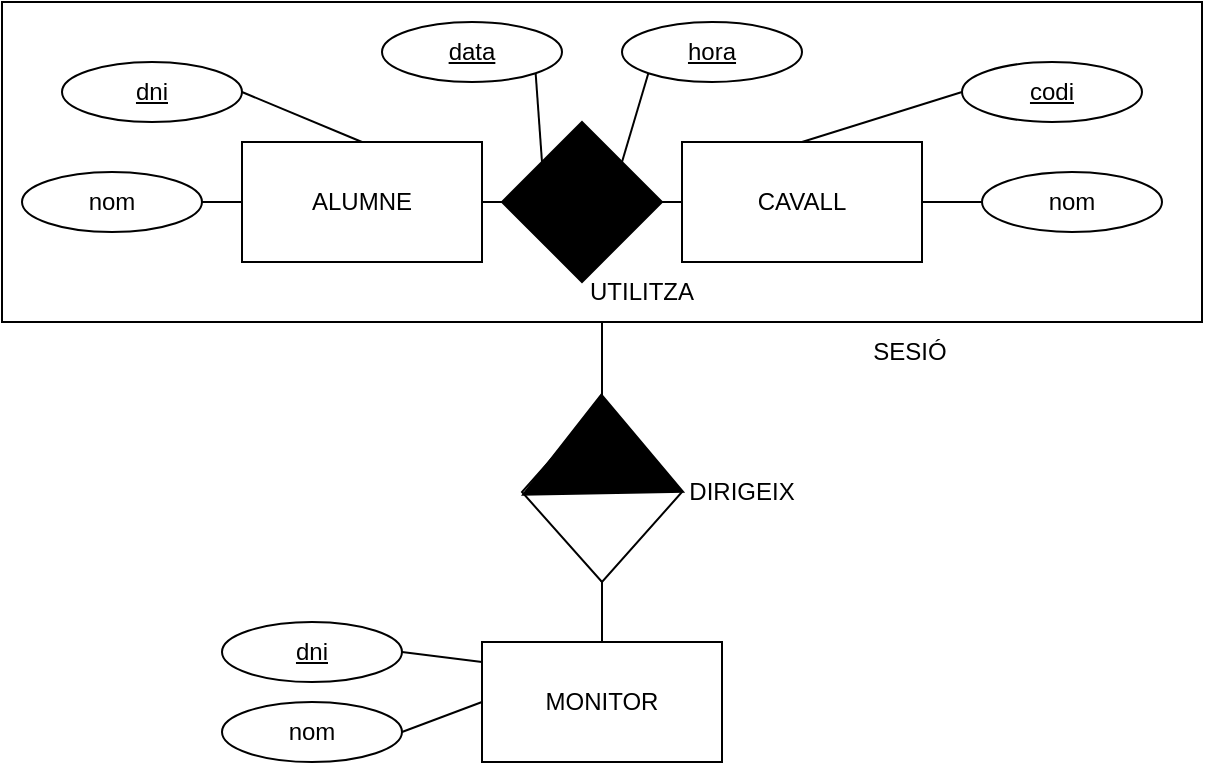 <mxfile version="20.6.2" type="device"><diagram id="K0WnLJJ1z9WgXuDSiPFH" name="Página-1"><mxGraphModel dx="1595" dy="542" grid="1" gridSize="10" guides="1" tooltips="1" connect="1" arrows="1" fold="1" page="1" pageScale="1" pageWidth="827" pageHeight="1169" math="0" shadow="0"><root><mxCell id="0"/><mxCell id="1" parent="0"/><mxCell id="tJhNox9l6Eh3YXE6i3Fy-67" value="" style="rounded=0;whiteSpace=wrap;html=1;fillColor=#FFFFFF;" parent="1" vertex="1"><mxGeometry x="-10" y="100" width="600" height="160" as="geometry"/></mxCell><mxCell id="tJhNox9l6Eh3YXE6i3Fy-64" value="ALUMNE" style="rounded=0;whiteSpace=wrap;html=1;fillColor=#FFFFFF;" parent="1" vertex="1"><mxGeometry x="110" y="170" width="120" height="60" as="geometry"/></mxCell><mxCell id="tJhNox9l6Eh3YXE6i3Fy-65" value="CAVALL" style="rounded=0;whiteSpace=wrap;html=1;fillColor=#FFFFFF;" parent="1" vertex="1"><mxGeometry x="330" y="170" width="120" height="60" as="geometry"/></mxCell><mxCell id="tJhNox9l6Eh3YXE6i3Fy-68" value="" style="endArrow=none;html=1;rounded=0;entryX=0;entryY=0.5;entryDx=0;entryDy=0;exitX=1;exitY=0.5;exitDx=0;exitDy=0;startArrow=none;" parent="1" source="tJhNox9l6Eh3YXE6i3Fy-70" target="tJhNox9l6Eh3YXE6i3Fy-65" edge="1"><mxGeometry width="50" height="50" relative="1" as="geometry"><mxPoint x="170" y="250" as="sourcePoint"/><mxPoint x="220" y="200" as="targetPoint"/></mxGeometry></mxCell><mxCell id="tJhNox9l6Eh3YXE6i3Fy-70" value="" style="rhombus;whiteSpace=wrap;html=1;fillColor=#000000;" parent="1" vertex="1"><mxGeometry x="240" y="160" width="80" height="80" as="geometry"/></mxCell><mxCell id="tJhNox9l6Eh3YXE6i3Fy-71" value="" style="endArrow=none;html=1;rounded=0;entryX=0;entryY=0.5;entryDx=0;entryDy=0;exitX=1;exitY=0.5;exitDx=0;exitDy=0;" parent="1" source="tJhNox9l6Eh3YXE6i3Fy-64" target="tJhNox9l6Eh3YXE6i3Fy-70" edge="1"><mxGeometry width="50" height="50" relative="1" as="geometry"><mxPoint x="230" y="200" as="sourcePoint"/><mxPoint x="330" y="200" as="targetPoint"/></mxGeometry></mxCell><mxCell id="tJhNox9l6Eh3YXE6i3Fy-72" value="" style="endArrow=none;html=1;rounded=0;exitX=0.5;exitY=1;exitDx=0;exitDy=0;startArrow=none;" parent="1" source="tJhNox9l6Eh3YXE6i3Fy-73" edge="1"><mxGeometry width="50" height="50" relative="1" as="geometry"><mxPoint x="170" y="250" as="sourcePoint"/><mxPoint x="275" y="360" as="targetPoint"/></mxGeometry></mxCell><mxCell id="tJhNox9l6Eh3YXE6i3Fy-73" value="" style="rhombus;whiteSpace=wrap;html=1;fillColor=#FFFFFF;" parent="1" vertex="1"><mxGeometry x="250" y="300" width="80" height="90" as="geometry"/></mxCell><mxCell id="tJhNox9l6Eh3YXE6i3Fy-74" value="" style="endArrow=none;html=1;rounded=0;exitX=0.5;exitY=1;exitDx=0;exitDy=0;" parent="1" source="tJhNox9l6Eh3YXE6i3Fy-67" target="tJhNox9l6Eh3YXE6i3Fy-73" edge="1"><mxGeometry width="50" height="50" relative="1" as="geometry"><mxPoint x="275" y="260" as="sourcePoint"/><mxPoint x="275" y="360" as="targetPoint"/></mxGeometry></mxCell><mxCell id="tJhNox9l6Eh3YXE6i3Fy-75" value="MONITOR" style="rounded=0;whiteSpace=wrap;html=1;fillColor=#FFFFFF;" parent="1" vertex="1"><mxGeometry x="230" y="420" width="120" height="60" as="geometry"/></mxCell><mxCell id="tJhNox9l6Eh3YXE6i3Fy-77" value="" style="triangle;whiteSpace=wrap;html=1;fillColor=#000000;rotation=-91;" parent="1" vertex="1"><mxGeometry x="265.41" y="280.94" width="49.39" height="80" as="geometry"/></mxCell><mxCell id="tJhNox9l6Eh3YXE6i3Fy-78" value="DIRIGEIX" style="text;html=1;strokeColor=none;fillColor=none;align=center;verticalAlign=middle;whiteSpace=wrap;rounded=0;" parent="1" vertex="1"><mxGeometry x="330" y="330" width="60" height="30" as="geometry"/></mxCell><mxCell id="tJhNox9l6Eh3YXE6i3Fy-79" value="SESIÓ" style="text;html=1;strokeColor=none;fillColor=none;align=center;verticalAlign=middle;whiteSpace=wrap;rounded=0;" parent="1" vertex="1"><mxGeometry x="414" y="260" width="60" height="30" as="geometry"/></mxCell><mxCell id="tJhNox9l6Eh3YXE6i3Fy-80" value="data" style="ellipse;whiteSpace=wrap;html=1;fillColor=#FFFFFF;fontStyle=4" parent="1" vertex="1"><mxGeometry x="180" y="110" width="90" height="30" as="geometry"/></mxCell><mxCell id="tJhNox9l6Eh3YXE6i3Fy-81" value="hora" style="ellipse;whiteSpace=wrap;html=1;fillColor=#FFFFFF;fontStyle=4" parent="1" vertex="1"><mxGeometry x="300" y="110" width="90" height="30" as="geometry"/></mxCell><mxCell id="tJhNox9l6Eh3YXE6i3Fy-82" value="" style="endArrow=none;html=1;rounded=0;entryX=1;entryY=1;entryDx=0;entryDy=0;exitX=0;exitY=0;exitDx=0;exitDy=0;" parent="1" source="tJhNox9l6Eh3YXE6i3Fy-70" target="tJhNox9l6Eh3YXE6i3Fy-80" edge="1"><mxGeometry width="50" height="50" relative="1" as="geometry"><mxPoint x="170" y="350" as="sourcePoint"/><mxPoint x="220" y="300" as="targetPoint"/></mxGeometry></mxCell><mxCell id="tJhNox9l6Eh3YXE6i3Fy-83" value="" style="endArrow=none;html=1;rounded=0;entryX=0;entryY=1;entryDx=0;entryDy=0;exitX=1;exitY=0;exitDx=0;exitDy=0;" parent="1" source="tJhNox9l6Eh3YXE6i3Fy-70" target="tJhNox9l6Eh3YXE6i3Fy-81" edge="1"><mxGeometry width="50" height="50" relative="1" as="geometry"><mxPoint x="170" y="350" as="sourcePoint"/><mxPoint x="220" y="300" as="targetPoint"/></mxGeometry></mxCell><mxCell id="tJhNox9l6Eh3YXE6i3Fy-84" value="" style="endArrow=none;html=1;rounded=0;exitX=0.5;exitY=0;exitDx=0;exitDy=0;entryX=0.5;entryY=1;entryDx=0;entryDy=0;" parent="1" source="tJhNox9l6Eh3YXE6i3Fy-75" target="tJhNox9l6Eh3YXE6i3Fy-73" edge="1"><mxGeometry width="50" height="50" relative="1" as="geometry"><mxPoint x="305" y="270" as="sourcePoint"/><mxPoint x="305" y="310" as="targetPoint"/></mxGeometry></mxCell><mxCell id="tJhNox9l6Eh3YXE6i3Fy-85" value="dni" style="ellipse;whiteSpace=wrap;html=1;fillColor=#FFFFFF;fontStyle=4" parent="1" vertex="1"><mxGeometry x="20" y="130" width="90" height="30" as="geometry"/></mxCell><mxCell id="tJhNox9l6Eh3YXE6i3Fy-86" value="codi" style="ellipse;whiteSpace=wrap;html=1;fillColor=#FFFFFF;fontStyle=4" parent="1" vertex="1"><mxGeometry x="470" y="130" width="90" height="30" as="geometry"/></mxCell><mxCell id="tJhNox9l6Eh3YXE6i3Fy-87" value="nom" style="ellipse;whiteSpace=wrap;html=1;fillColor=#FFFFFF;fontStyle=0" parent="1" vertex="1"><mxGeometry x="480" y="185" width="90" height="30" as="geometry"/></mxCell><mxCell id="tJhNox9l6Eh3YXE6i3Fy-88" value="nom" style="ellipse;whiteSpace=wrap;html=1;fillColor=#FFFFFF;fontStyle=0" parent="1" vertex="1"><mxGeometry y="185" width="90" height="30" as="geometry"/></mxCell><mxCell id="tJhNox9l6Eh3YXE6i3Fy-89" value="" style="endArrow=none;html=1;rounded=0;entryX=1;entryY=0.5;entryDx=0;entryDy=0;exitX=0.5;exitY=0;exitDx=0;exitDy=0;" parent="1" source="tJhNox9l6Eh3YXE6i3Fy-64" target="tJhNox9l6Eh3YXE6i3Fy-85" edge="1"><mxGeometry width="50" height="50" relative="1" as="geometry"><mxPoint x="270" y="190" as="sourcePoint"/><mxPoint x="266.82" y="145.607" as="targetPoint"/></mxGeometry></mxCell><mxCell id="tJhNox9l6Eh3YXE6i3Fy-90" value="" style="endArrow=none;html=1;rounded=0;entryX=0;entryY=0.5;entryDx=0;entryDy=0;exitX=0.5;exitY=0;exitDx=0;exitDy=0;" parent="1" source="tJhNox9l6Eh3YXE6i3Fy-65" target="tJhNox9l6Eh3YXE6i3Fy-86" edge="1"><mxGeometry width="50" height="50" relative="1" as="geometry"><mxPoint x="180" y="180" as="sourcePoint"/><mxPoint x="120" y="155" as="targetPoint"/></mxGeometry></mxCell><mxCell id="tJhNox9l6Eh3YXE6i3Fy-91" value="" style="endArrow=none;html=1;rounded=0;entryX=0;entryY=0.5;entryDx=0;entryDy=0;exitX=1;exitY=0.5;exitDx=0;exitDy=0;" parent="1" source="tJhNox9l6Eh3YXE6i3Fy-65" target="tJhNox9l6Eh3YXE6i3Fy-87" edge="1"><mxGeometry width="50" height="50" relative="1" as="geometry"><mxPoint x="400" y="180" as="sourcePoint"/><mxPoint x="480" y="155" as="targetPoint"/></mxGeometry></mxCell><mxCell id="tJhNox9l6Eh3YXE6i3Fy-92" value="" style="endArrow=none;html=1;rounded=0;entryX=1;entryY=0.5;entryDx=0;entryDy=0;exitX=0;exitY=0.5;exitDx=0;exitDy=0;" parent="1" source="tJhNox9l6Eh3YXE6i3Fy-64" target="tJhNox9l6Eh3YXE6i3Fy-88" edge="1"><mxGeometry width="50" height="50" relative="1" as="geometry"><mxPoint x="460" y="210" as="sourcePoint"/><mxPoint x="490" y="210" as="targetPoint"/></mxGeometry></mxCell><mxCell id="ANrCFZT1n4nLmPM1Ykeq-1" value="dni" style="ellipse;whiteSpace=wrap;html=1;fillColor=#FFFFFF;fontStyle=4" parent="1" vertex="1"><mxGeometry x="100" y="410" width="90" height="30" as="geometry"/></mxCell><mxCell id="ANrCFZT1n4nLmPM1Ykeq-2" value="nom" style="ellipse;whiteSpace=wrap;html=1;fillColor=#FFFFFF;fontStyle=0" parent="1" vertex="1"><mxGeometry x="100" y="450" width="90" height="30" as="geometry"/></mxCell><mxCell id="ANrCFZT1n4nLmPM1Ykeq-3" value="" style="endArrow=none;html=1;rounded=0;entryX=1;entryY=0.5;entryDx=0;entryDy=0;exitX=0.5;exitY=0;exitDx=0;exitDy=0;" parent="1" target="ANrCFZT1n4nLmPM1Ykeq-1" edge="1"><mxGeometry width="50" height="50" relative="1" as="geometry"><mxPoint x="230" y="430" as="sourcePoint"/><mxPoint x="326.82" y="405.607" as="targetPoint"/></mxGeometry></mxCell><mxCell id="ANrCFZT1n4nLmPM1Ykeq-4" value="" style="endArrow=none;html=1;rounded=0;entryX=1;entryY=0.5;entryDx=0;entryDy=0;exitX=0;exitY=0.5;exitDx=0;exitDy=0;" parent="1" source="tJhNox9l6Eh3YXE6i3Fy-75" target="ANrCFZT1n4nLmPM1Ykeq-2" edge="1"><mxGeometry width="50" height="50" relative="1" as="geometry"><mxPoint x="240" y="440" as="sourcePoint"/><mxPoint x="180" y="415" as="targetPoint"/></mxGeometry></mxCell><mxCell id="niNICD9sQ-NVH5R2XvDS-1" value="UTILITZA" style="text;html=1;strokeColor=none;fillColor=none;align=center;verticalAlign=middle;whiteSpace=wrap;rounded=0;" vertex="1" parent="1"><mxGeometry x="280" y="230" width="60" height="30" as="geometry"/></mxCell></root></mxGraphModel></diagram></mxfile>